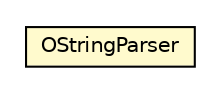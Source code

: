 #!/usr/local/bin/dot
#
# Class diagram 
# Generated by UMLGraph version R5_6-24-gf6e263 (http://www.umlgraph.org/)
#

digraph G {
	edge [fontname="Helvetica",fontsize=10,labelfontname="Helvetica",labelfontsize=10];
	node [fontname="Helvetica",fontsize=10,shape=plaintext];
	nodesep=0.25;
	ranksep=0.5;
	// com.orientechnologies.common.parser.OStringParser
	c4107081 [label=<<table title="com.orientechnologies.common.parser.OStringParser" border="0" cellborder="1" cellspacing="0" cellpadding="2" port="p" bgcolor="lemonChiffon" href="./OStringParser.html">
		<tr><td><table border="0" cellspacing="0" cellpadding="1">
<tr><td align="center" balign="center"> OStringParser </td></tr>
		</table></td></tr>
		</table>>, URL="./OStringParser.html", fontname="Helvetica", fontcolor="black", fontsize=10.0];
}

